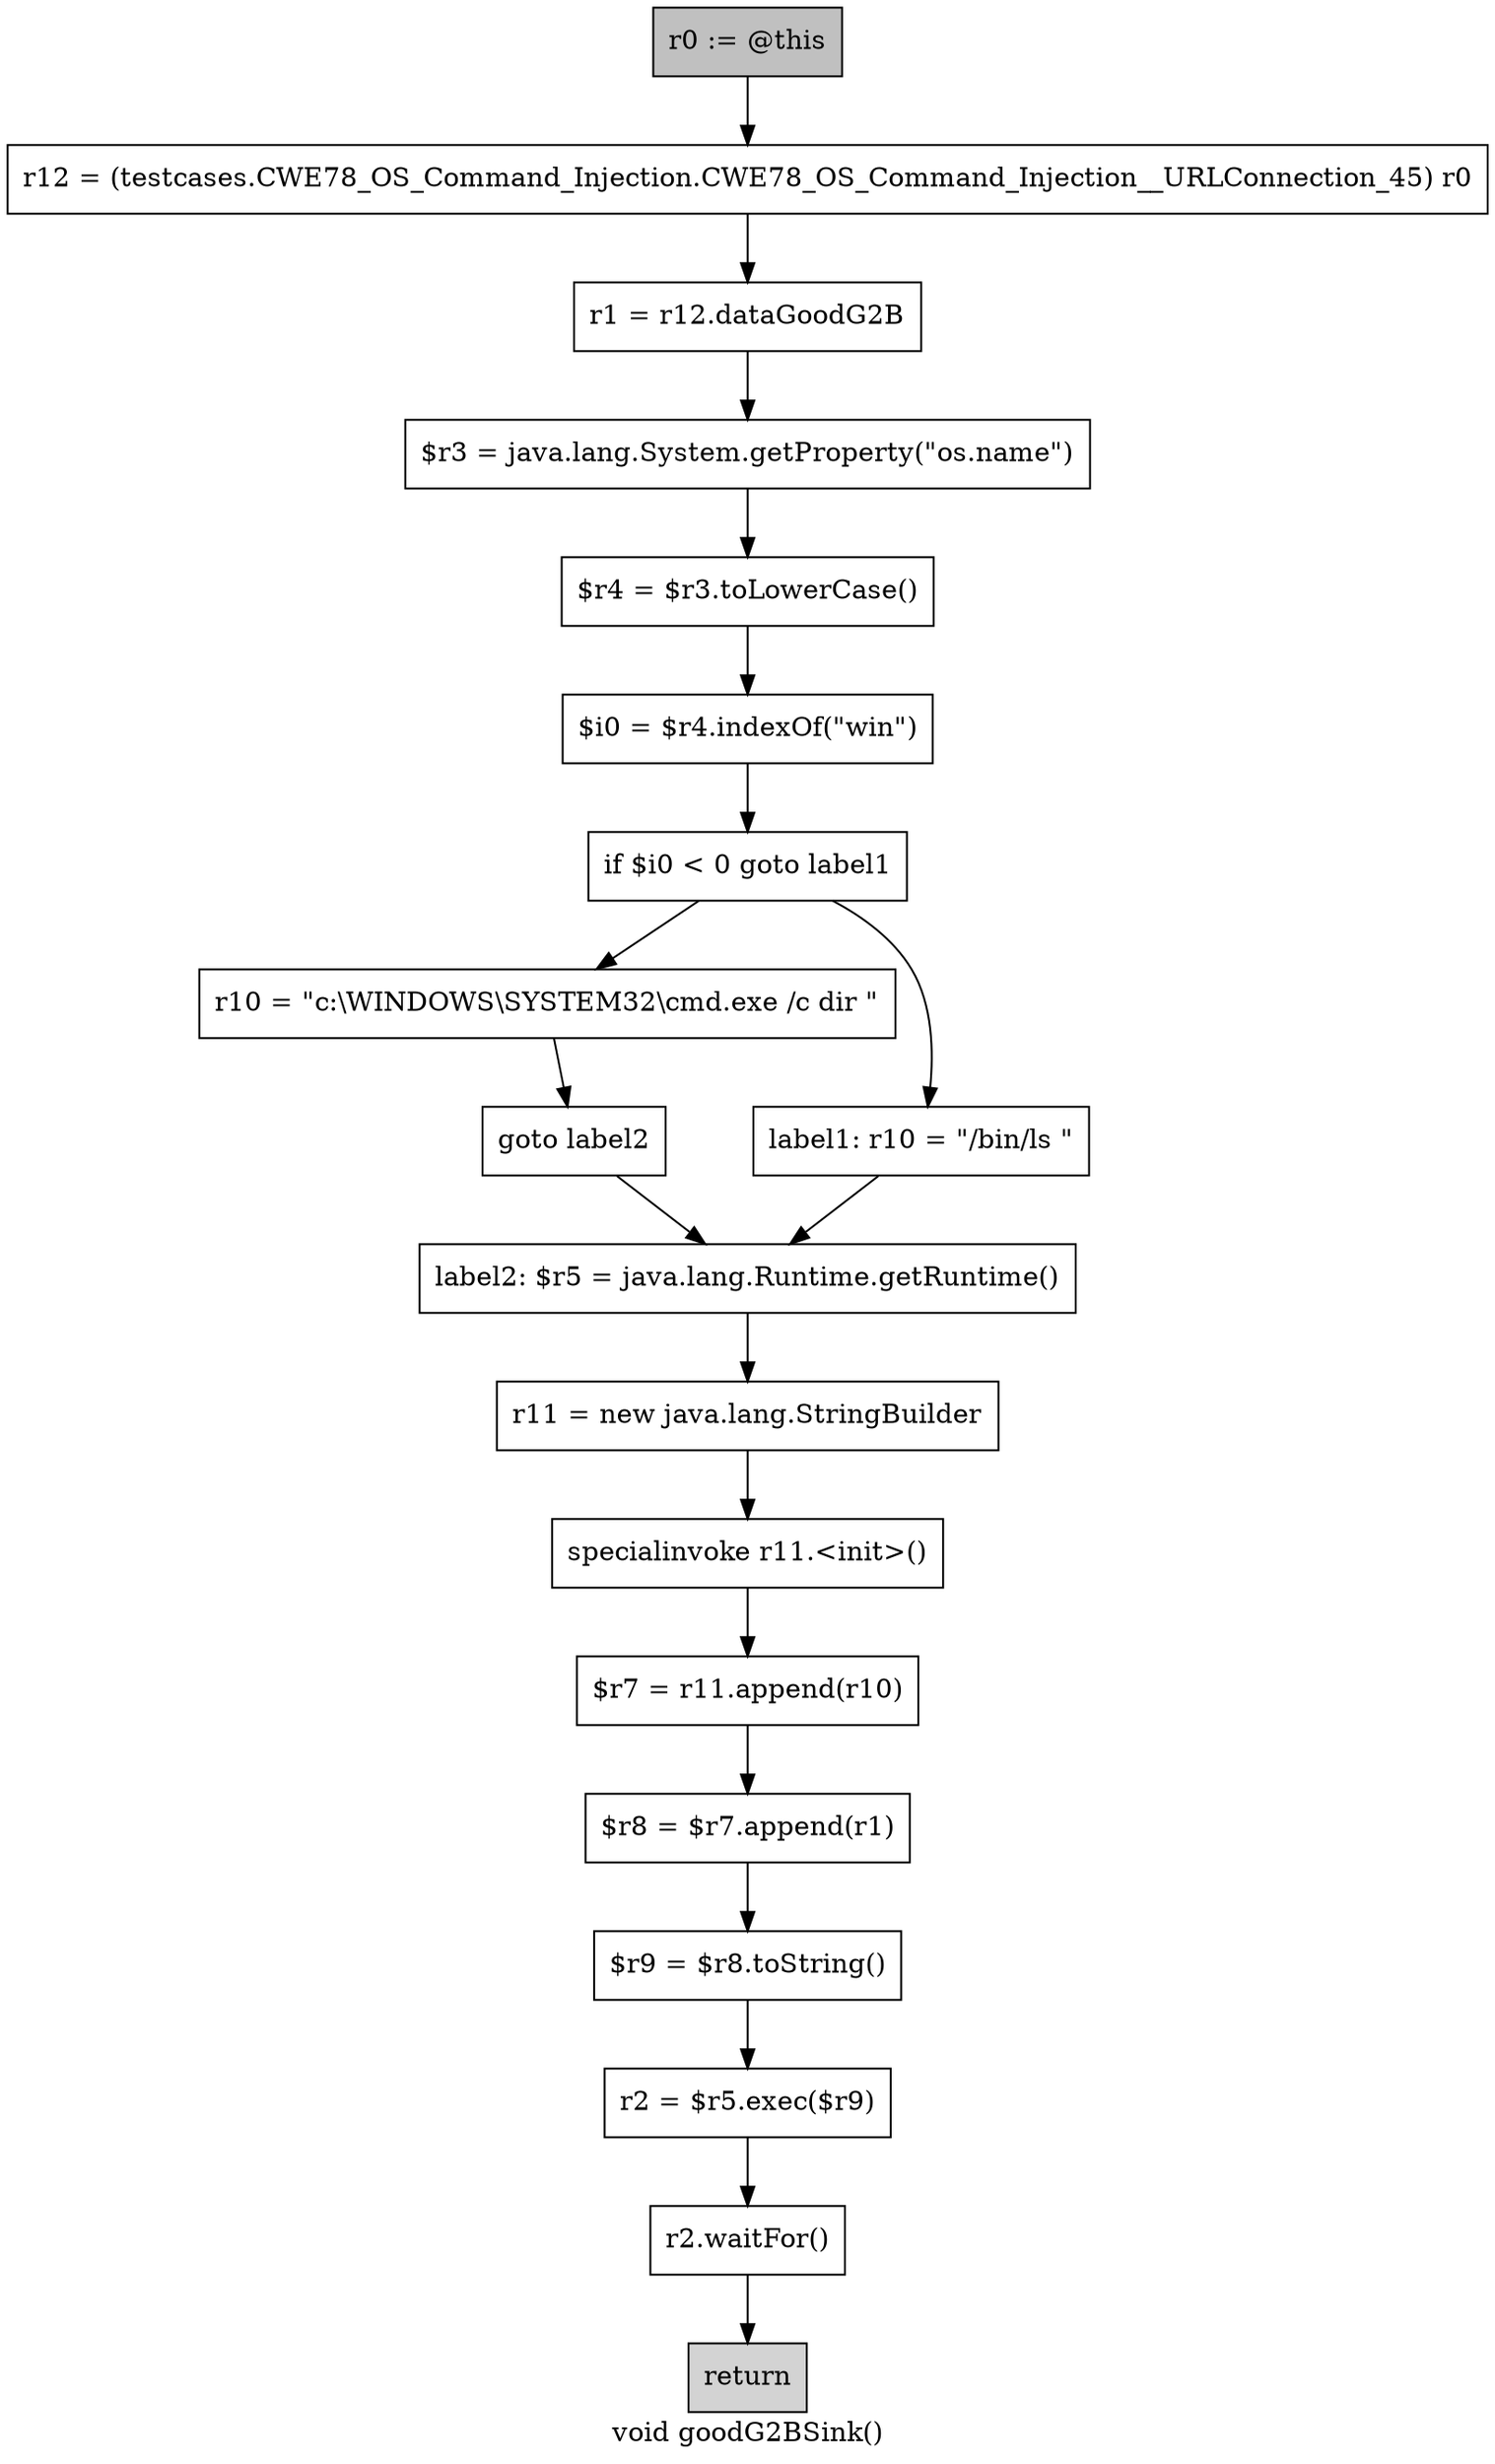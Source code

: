 digraph "void goodG2BSink()" {
    label="void goodG2BSink()";
    node [shape=box];
    "0" [style=filled,fillcolor=gray,label="r0 := @this",];
    "1" [label="r12 = (testcases.CWE78_OS_Command_Injection.CWE78_OS_Command_Injection__URLConnection_45) r0",];
    "0"->"1";
    "2" [label="r1 = r12.dataGoodG2B",];
    "1"->"2";
    "3" [label="$r3 = java.lang.System.getProperty(\"os.name\")",];
    "2"->"3";
    "4" [label="$r4 = $r3.toLowerCase()",];
    "3"->"4";
    "5" [label="$i0 = $r4.indexOf(\"win\")",];
    "4"->"5";
    "6" [label="if $i0 < 0 goto label1",];
    "5"->"6";
    "7" [label="r10 = \"c:\\WINDOWS\\SYSTEM32\\cmd.exe /c dir \"",];
    "6"->"7";
    "9" [label="label1: r10 = \"/bin/ls \"",];
    "6"->"9";
    "8" [label="goto label2",];
    "7"->"8";
    "10" [label="label2: $r5 = java.lang.Runtime.getRuntime()",];
    "8"->"10";
    "9"->"10";
    "11" [label="r11 = new java.lang.StringBuilder",];
    "10"->"11";
    "12" [label="specialinvoke r11.<init>()",];
    "11"->"12";
    "13" [label="$r7 = r11.append(r10)",];
    "12"->"13";
    "14" [label="$r8 = $r7.append(r1)",];
    "13"->"14";
    "15" [label="$r9 = $r8.toString()",];
    "14"->"15";
    "16" [label="r2 = $r5.exec($r9)",];
    "15"->"16";
    "17" [label="r2.waitFor()",];
    "16"->"17";
    "18" [style=filled,fillcolor=lightgray,label="return",];
    "17"->"18";
}
